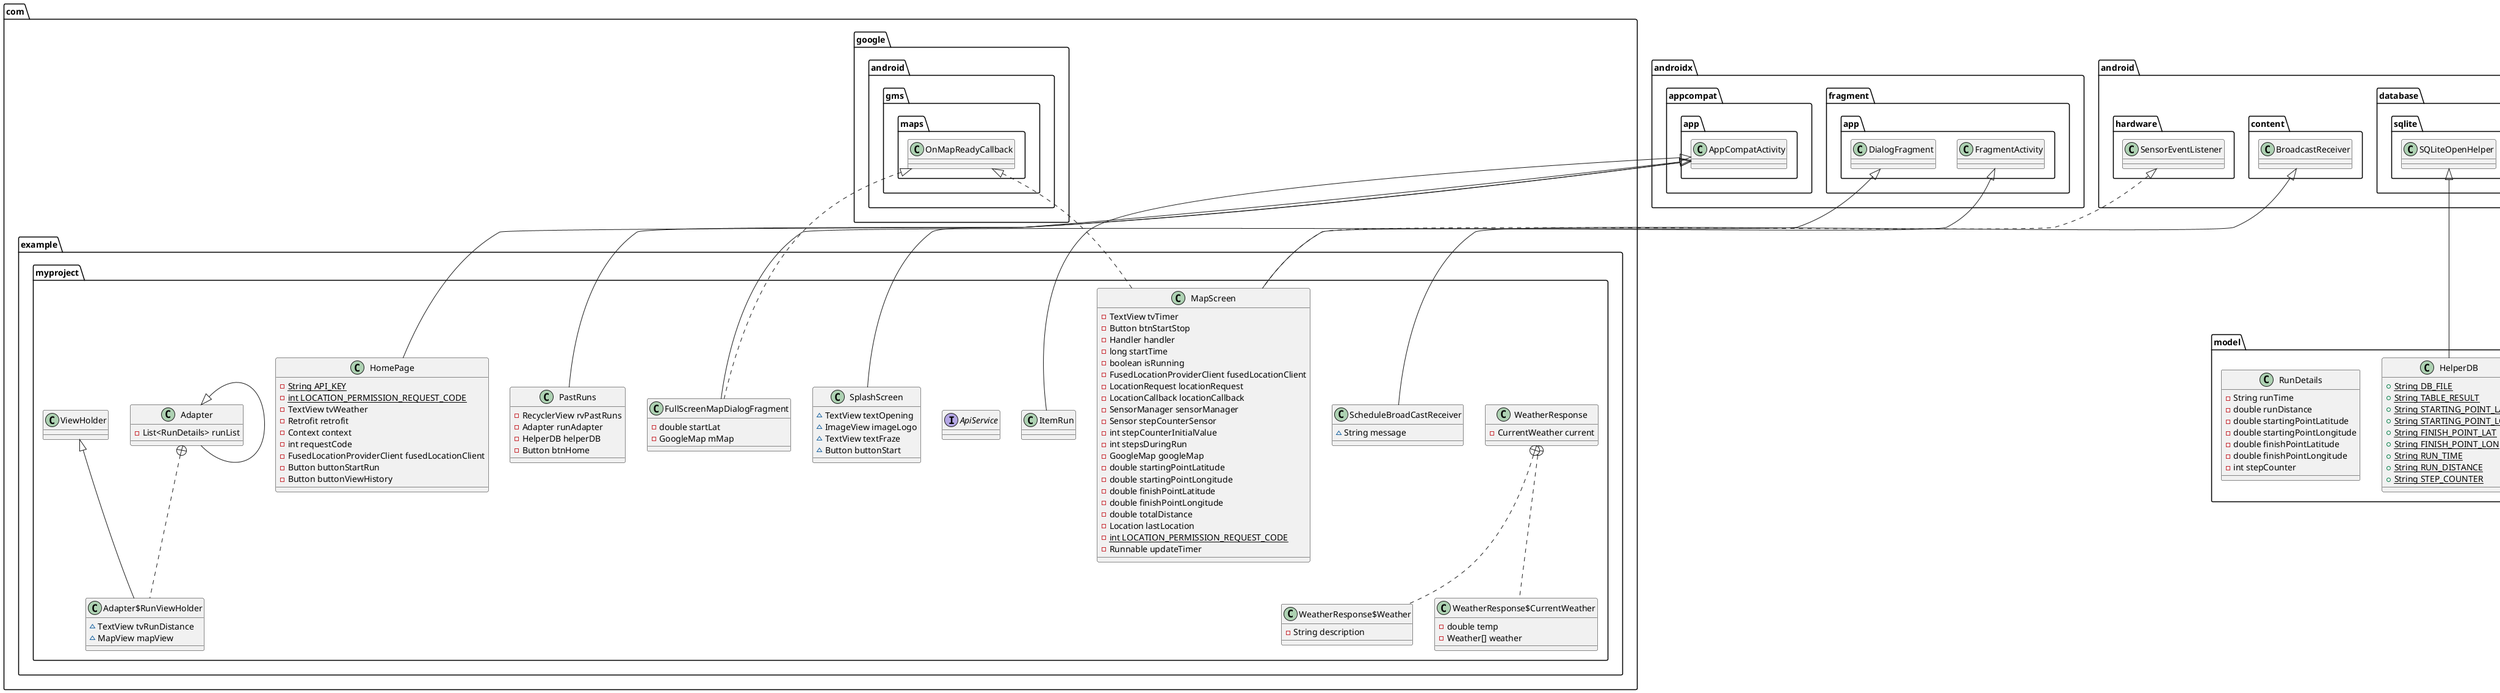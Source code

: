 @startuml
class com.example.myproject.WeatherResponse {
- CurrentWeather current
}

class com.example.myproject.WeatherResponse$CurrentWeather {
- double temp
- Weather[] weather
}

class com.example.myproject.WeatherResponse$Weather {
- String description
}

class com.example.myproject.FullScreenMapDialogFragment {
- double startLat
- GoogleMap mMap
}

class com.example.myproject.PastRuns {
- RecyclerView rvPastRuns
- Adapter runAdapter
- HelperDB helperDB
- Button btnHome
}

class com.example.myproject.ScheduleBroadCastReceiver {
~ String message
}

interface com.example.myproject.ApiService {
}
class com.example.myproject.HomePage {
- {static} String API_KEY
- {static} int LOCATION_PERMISSION_REQUEST_CODE
- TextView tvWeather
- Retrofit retrofit
- Context context
- int requestCode
- FusedLocationProviderClient fusedLocationClient
- Button buttonStartRun
- Button buttonViewHistory
}

class model.HelperDB {
+ {static} String DB_FILE
+ {static} String TABLE_RESULT
+ {static} String STARTING_POINT_LAT
+ {static} String STARTING_POINT_LON
+ {static} String FINISH_POINT_LAT
+ {static} String FINISH_POINT_LON
+ {static} String RUN_TIME
+ {static} String RUN_DISTANCE
+ {static} String STEP_COUNTER
}

class com.example.myproject.SplashScreen {
~ TextView textOpening
~ ImageView imageLogo
~ TextView textFraze
~ Button buttonStart
}

class model.RunDetails {
- String runTime
- double runDistance
- double startingPointLatitude
- double startingPointLongitude
- double finishPointLatitude
- double finishPointLongitude
- int stepCounter
}

class com.example.myproject.ItemRun {
}
class com.example.myproject.MapScreen {
- TextView tvTimer
- Button btnStartStop
- Handler handler
- long startTime
- boolean isRunning
- FusedLocationProviderClient fusedLocationClient
- LocationRequest locationRequest
- LocationCallback locationCallback
- SensorManager sensorManager
- Sensor stepCounterSensor
- int stepCounterInitialValue
- int stepsDuringRun
- GoogleMap googleMap
- double startingPointLatitude
- double startingPointLongitude
- double finishPointLatitude
- double finishPointLongitude
- double totalDistance
- Location lastLocation
- {static} int LOCATION_PERMISSION_REQUEST_CODE
- Runnable updateTimer
}

class com.example.myproject.Adapter {
- List<RunDetails> runList
}

class com.example.myproject.Adapter$RunViewHolder {
~ TextView tvRunDistance
~ MapView mapView
}



com.example.myproject.WeatherResponse +.. com.example.myproject.WeatherResponse$CurrentWeather
com.example.myproject.WeatherResponse +.. com.example.myproject.WeatherResponse$Weather
com.google.android.gms.maps.OnMapReadyCallback <|.. com.example.myproject.FullScreenMapDialogFragment
androidx.fragment.app.DialogFragment <|-- com.example.myproject.FullScreenMapDialogFragment
androidx.appcompat.app.AppCompatActivity <|-- com.example.myproject.PastRuns
android.content.BroadcastReceiver <|-- com.example.myproject.ScheduleBroadCastReceiver
androidx.appcompat.app.AppCompatActivity <|-- com.example.myproject.HomePage
android.database.sqlite.SQLiteOpenHelper <|-- model.HelperDB
androidx.appcompat.app.AppCompatActivity <|-- com.example.myproject.SplashScreen
androidx.appcompat.app.AppCompatActivity <|-- com.example.myproject.ItemRun
android.hardware.SensorEventListener <|.. com.example.myproject.MapScreen
com.google.android.gms.maps.OnMapReadyCallback <|.. com.example.myproject.MapScreen
androidx.fragment.app.FragmentActivity <|-- com.example.myproject.MapScreen
com.example.myproject.Adapter <|-- com.example.myproject.Adapter
com.example.myproject.Adapter +.. com.example.myproject.Adapter$RunViewHolder
com.example.myproject.ViewHolder <|-- com.example.myproject.Adapter$RunViewHolder
@enduml